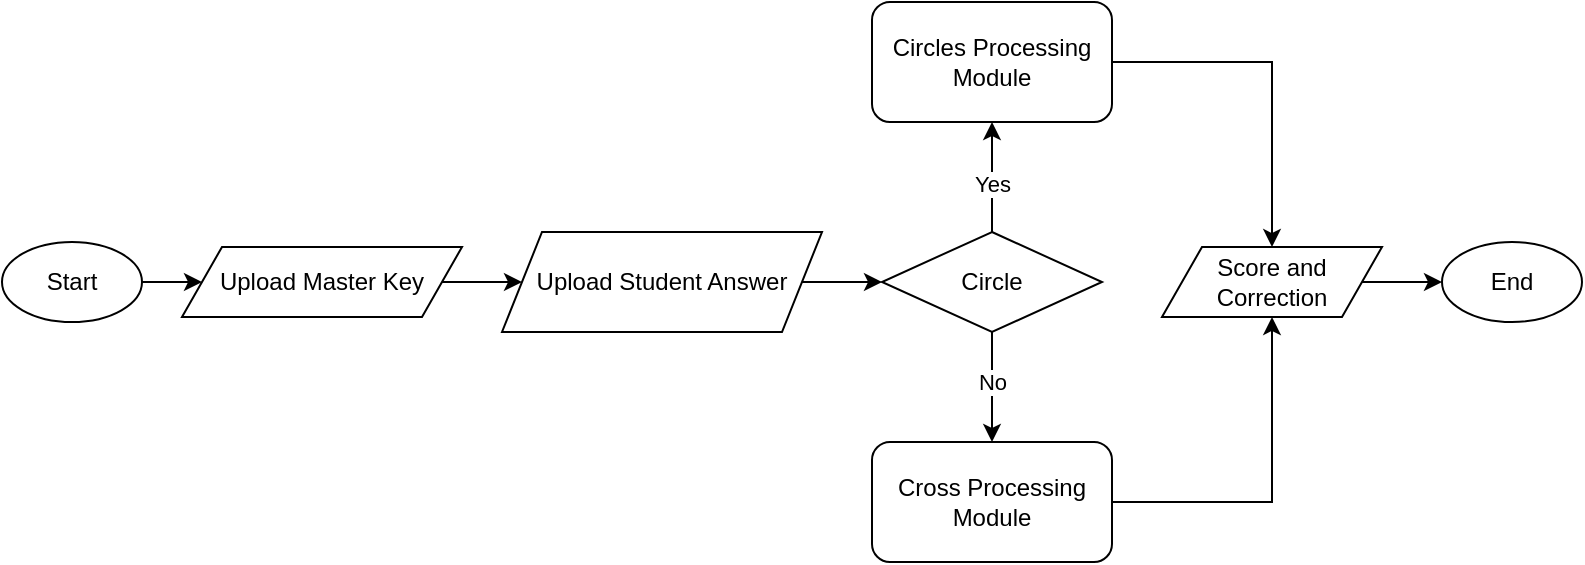 <mxfile version="24.7.6">
  <diagram id="C5RBs43oDa-KdzZeNtuy" name="Page-1">
    <mxGraphModel dx="535" dy="323" grid="1" gridSize="10" guides="1" tooltips="1" connect="1" arrows="1" fold="1" page="1" pageScale="1" pageWidth="827" pageHeight="1169" math="0" shadow="0">
      <root>
        <mxCell id="WIyWlLk6GJQsqaUBKTNV-0" />
        <mxCell id="WIyWlLk6GJQsqaUBKTNV-1" parent="WIyWlLk6GJQsqaUBKTNV-0" />
        <mxCell id="us3x3cCLSBMo6dlKbdrp-0" value="Start" style="ellipse;whiteSpace=wrap;html=1;" vertex="1" parent="WIyWlLk6GJQsqaUBKTNV-1">
          <mxGeometry x="20" y="150" width="70" height="40" as="geometry" />
        </mxCell>
        <mxCell id="us3x3cCLSBMo6dlKbdrp-1" value="End" style="ellipse;whiteSpace=wrap;html=1;" vertex="1" parent="WIyWlLk6GJQsqaUBKTNV-1">
          <mxGeometry x="740" y="150" width="70" height="40" as="geometry" />
        </mxCell>
        <mxCell id="us3x3cCLSBMo6dlKbdrp-4" value="Upload Master Key" style="shape=parallelogram;perimeter=parallelogramPerimeter;whiteSpace=wrap;html=1;fixedSize=1;" vertex="1" parent="WIyWlLk6GJQsqaUBKTNV-1">
          <mxGeometry x="110" y="152.5" width="140" height="35" as="geometry" />
        </mxCell>
        <mxCell id="us3x3cCLSBMo6dlKbdrp-5" value="Circle" style="rhombus;whiteSpace=wrap;html=1;" vertex="1" parent="WIyWlLk6GJQsqaUBKTNV-1">
          <mxGeometry x="460" y="145" width="110" height="50" as="geometry" />
        </mxCell>
        <mxCell id="us3x3cCLSBMo6dlKbdrp-7" value="Cross Processing Module" style="rounded=1;whiteSpace=wrap;html=1;" vertex="1" parent="WIyWlLk6GJQsqaUBKTNV-1">
          <mxGeometry x="455" y="250" width="120" height="60" as="geometry" />
        </mxCell>
        <mxCell id="us3x3cCLSBMo6dlKbdrp-8" value="Circles Processing Module" style="rounded=1;whiteSpace=wrap;html=1;" vertex="1" parent="WIyWlLk6GJQsqaUBKTNV-1">
          <mxGeometry x="455" y="30" width="120" height="60" as="geometry" />
        </mxCell>
        <mxCell id="us3x3cCLSBMo6dlKbdrp-9" value="Upload Student Answer" style="shape=parallelogram;perimeter=parallelogramPerimeter;whiteSpace=wrap;html=1;fixedSize=1;" vertex="1" parent="WIyWlLk6GJQsqaUBKTNV-1">
          <mxGeometry x="270" y="145" width="160" height="50" as="geometry" />
        </mxCell>
        <mxCell id="us3x3cCLSBMo6dlKbdrp-10" value="" style="endArrow=classic;html=1;rounded=0;exitX=1;exitY=0.5;exitDx=0;exitDy=0;entryX=0;entryY=0.5;entryDx=0;entryDy=0;" edge="1" parent="WIyWlLk6GJQsqaUBKTNV-1" source="us3x3cCLSBMo6dlKbdrp-0" target="us3x3cCLSBMo6dlKbdrp-4">
          <mxGeometry width="50" height="50" relative="1" as="geometry">
            <mxPoint x="360" y="270" as="sourcePoint" />
            <mxPoint x="410" y="220" as="targetPoint" />
          </mxGeometry>
        </mxCell>
        <mxCell id="us3x3cCLSBMo6dlKbdrp-11" value="" style="endArrow=classic;html=1;rounded=0;entryX=0;entryY=0.5;entryDx=0;entryDy=0;exitX=1;exitY=0.5;exitDx=0;exitDy=0;" edge="1" parent="WIyWlLk6GJQsqaUBKTNV-1" source="us3x3cCLSBMo6dlKbdrp-4" target="us3x3cCLSBMo6dlKbdrp-9">
          <mxGeometry width="50" height="50" relative="1" as="geometry">
            <mxPoint x="266" y="177" as="sourcePoint" />
            <mxPoint x="410" y="220" as="targetPoint" />
          </mxGeometry>
        </mxCell>
        <mxCell id="us3x3cCLSBMo6dlKbdrp-12" value="" style="endArrow=classic;html=1;rounded=0;exitX=1;exitY=0.5;exitDx=0;exitDy=0;entryX=0;entryY=0.5;entryDx=0;entryDy=0;" edge="1" parent="WIyWlLk6GJQsqaUBKTNV-1" source="us3x3cCLSBMo6dlKbdrp-9" target="us3x3cCLSBMo6dlKbdrp-5">
          <mxGeometry width="50" height="50" relative="1" as="geometry">
            <mxPoint x="360" y="270" as="sourcePoint" />
            <mxPoint x="410" y="220" as="targetPoint" />
          </mxGeometry>
        </mxCell>
        <mxCell id="us3x3cCLSBMo6dlKbdrp-13" value="" style="endArrow=classic;html=1;rounded=0;entryX=0.5;entryY=0;entryDx=0;entryDy=0;" edge="1" parent="WIyWlLk6GJQsqaUBKTNV-1" target="us3x3cCLSBMo6dlKbdrp-7">
          <mxGeometry width="50" height="50" relative="1" as="geometry">
            <mxPoint x="515" y="195" as="sourcePoint" />
            <mxPoint x="410" y="220" as="targetPoint" />
          </mxGeometry>
        </mxCell>
        <mxCell id="us3x3cCLSBMo6dlKbdrp-26" value="No" style="edgeLabel;html=1;align=center;verticalAlign=middle;resizable=0;points=[];" vertex="1" connectable="0" parent="us3x3cCLSBMo6dlKbdrp-13">
          <mxGeometry x="-0.566" relative="1" as="geometry">
            <mxPoint y="13" as="offset" />
          </mxGeometry>
        </mxCell>
        <mxCell id="us3x3cCLSBMo6dlKbdrp-14" value="" style="endArrow=classic;html=1;rounded=0;exitX=0.5;exitY=0;exitDx=0;exitDy=0;entryX=0.5;entryY=1;entryDx=0;entryDy=0;" edge="1" parent="WIyWlLk6GJQsqaUBKTNV-1" source="us3x3cCLSBMo6dlKbdrp-5" target="us3x3cCLSBMo6dlKbdrp-8">
          <mxGeometry width="50" height="50" relative="1" as="geometry">
            <mxPoint x="360" y="270" as="sourcePoint" />
            <mxPoint x="610" y="145" as="targetPoint" />
          </mxGeometry>
        </mxCell>
        <mxCell id="us3x3cCLSBMo6dlKbdrp-21" value="Yes" style="edgeLabel;html=1;align=center;verticalAlign=middle;resizable=0;points=[];" vertex="1" connectable="0" parent="us3x3cCLSBMo6dlKbdrp-14">
          <mxGeometry x="-0.255" y="-1" relative="1" as="geometry">
            <mxPoint x="-1" y="-4" as="offset" />
          </mxGeometry>
        </mxCell>
        <mxCell id="us3x3cCLSBMo6dlKbdrp-17" value="Score and Correction" style="shape=parallelogram;perimeter=parallelogramPerimeter;whiteSpace=wrap;html=1;fixedSize=1;" vertex="1" parent="WIyWlLk6GJQsqaUBKTNV-1">
          <mxGeometry x="600" y="152.5" width="110" height="35" as="geometry" />
        </mxCell>
        <mxCell id="us3x3cCLSBMo6dlKbdrp-18" value="" style="endArrow=classic;html=1;rounded=0;exitX=1;exitY=0.5;exitDx=0;exitDy=0;entryX=0.5;entryY=0;entryDx=0;entryDy=0;" edge="1" parent="WIyWlLk6GJQsqaUBKTNV-1" source="us3x3cCLSBMo6dlKbdrp-8" target="us3x3cCLSBMo6dlKbdrp-17">
          <mxGeometry width="50" height="50" relative="1" as="geometry">
            <mxPoint x="360" y="270" as="sourcePoint" />
            <mxPoint x="410" y="220" as="targetPoint" />
            <Array as="points">
              <mxPoint x="655" y="60" />
            </Array>
          </mxGeometry>
        </mxCell>
        <mxCell id="us3x3cCLSBMo6dlKbdrp-19" value="" style="endArrow=classic;html=1;rounded=0;exitX=1;exitY=0.5;exitDx=0;exitDy=0;entryX=0.5;entryY=1;entryDx=0;entryDy=0;" edge="1" parent="WIyWlLk6GJQsqaUBKTNV-1" source="us3x3cCLSBMo6dlKbdrp-7" target="us3x3cCLSBMo6dlKbdrp-17">
          <mxGeometry width="50" height="50" relative="1" as="geometry">
            <mxPoint x="360" y="270" as="sourcePoint" />
            <mxPoint x="410" y="220" as="targetPoint" />
            <Array as="points">
              <mxPoint x="655" y="280" />
            </Array>
          </mxGeometry>
        </mxCell>
        <mxCell id="us3x3cCLSBMo6dlKbdrp-20" value="" style="endArrow=classic;html=1;rounded=0;exitX=1;exitY=0.5;exitDx=0;exitDy=0;entryX=0;entryY=0.5;entryDx=0;entryDy=0;" edge="1" parent="WIyWlLk6GJQsqaUBKTNV-1" source="us3x3cCLSBMo6dlKbdrp-17" target="us3x3cCLSBMo6dlKbdrp-1">
          <mxGeometry width="50" height="50" relative="1" as="geometry">
            <mxPoint x="360" y="270" as="sourcePoint" />
            <mxPoint x="410" y="220" as="targetPoint" />
          </mxGeometry>
        </mxCell>
      </root>
    </mxGraphModel>
  </diagram>
</mxfile>
